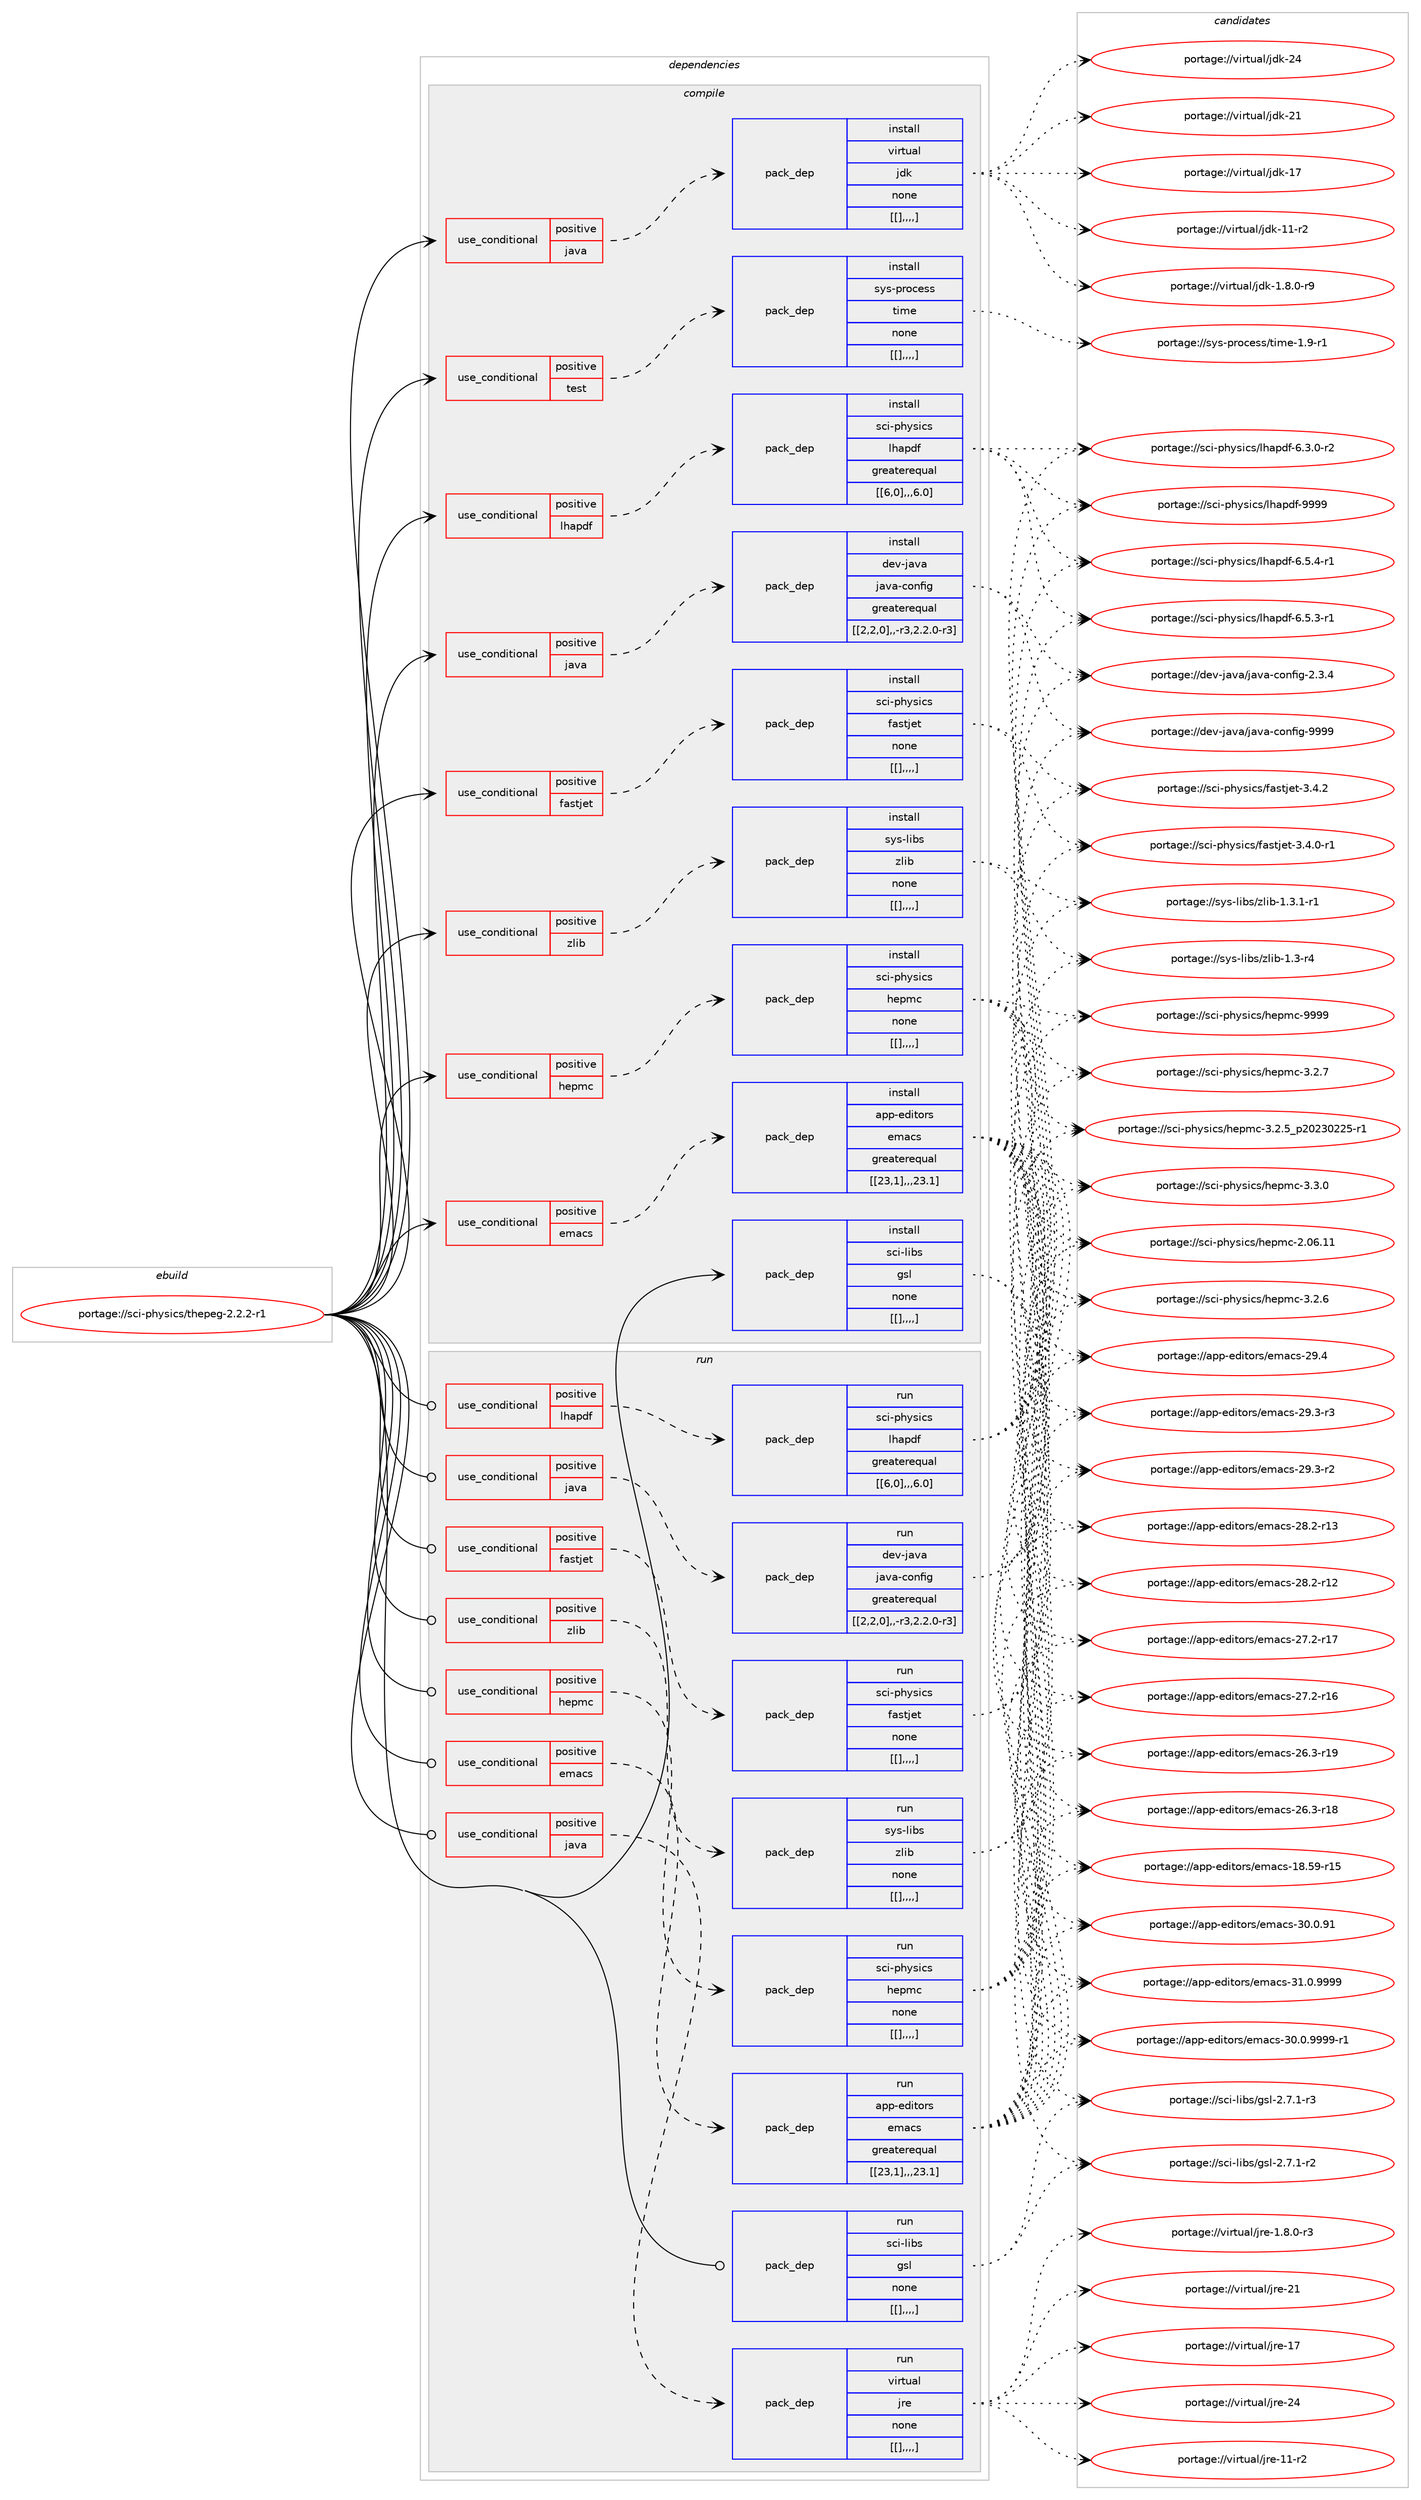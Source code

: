 digraph prolog {

# *************
# Graph options
# *************

newrank=true;
concentrate=true;
compound=true;
graph [rankdir=LR,fontname=Helvetica,fontsize=10,ranksep=1.5];#, ranksep=2.5, nodesep=0.2];
edge  [arrowhead=vee];
node  [fontname=Helvetica,fontsize=10];

# **********
# The ebuild
# **********

subgraph cluster_leftcol {
color=gray;
label=<<i>ebuild</i>>;
id [label="portage://sci-physics/thepeg-2.2.2-r1", color=red, width=4, href="../sci-physics/thepeg-2.2.2-r1.svg"];
}

# ****************
# The dependencies
# ****************

subgraph cluster_midcol {
color=gray;
label=<<i>dependencies</i>>;
subgraph cluster_compile {
fillcolor="#eeeeee";
style=filled;
label=<<i>compile</i>>;
subgraph cond113600 {
dependency428587 [label=<<TABLE BORDER="0" CELLBORDER="1" CELLSPACING="0" CELLPADDING="4"><TR><TD ROWSPAN="3" CELLPADDING="10">use_conditional</TD></TR><TR><TD>positive</TD></TR><TR><TD>emacs</TD></TR></TABLE>>, shape=none, color=red];
subgraph pack311940 {
dependency428588 [label=<<TABLE BORDER="0" CELLBORDER="1" CELLSPACING="0" CELLPADDING="4" WIDTH="220"><TR><TD ROWSPAN="6" CELLPADDING="30">pack_dep</TD></TR><TR><TD WIDTH="110">install</TD></TR><TR><TD>app-editors</TD></TR><TR><TD>emacs</TD></TR><TR><TD>greaterequal</TD></TR><TR><TD>[[23,1],,,23.1]</TD></TR></TABLE>>, shape=none, color=blue];
}
dependency428587:e -> dependency428588:w [weight=20,style="dashed",arrowhead="vee"];
}
id:e -> dependency428587:w [weight=20,style="solid",arrowhead="vee"];
subgraph cond113601 {
dependency428589 [label=<<TABLE BORDER="0" CELLBORDER="1" CELLSPACING="0" CELLPADDING="4"><TR><TD ROWSPAN="3" CELLPADDING="10">use_conditional</TD></TR><TR><TD>positive</TD></TR><TR><TD>fastjet</TD></TR></TABLE>>, shape=none, color=red];
subgraph pack311941 {
dependency428590 [label=<<TABLE BORDER="0" CELLBORDER="1" CELLSPACING="0" CELLPADDING="4" WIDTH="220"><TR><TD ROWSPAN="6" CELLPADDING="30">pack_dep</TD></TR><TR><TD WIDTH="110">install</TD></TR><TR><TD>sci-physics</TD></TR><TR><TD>fastjet</TD></TR><TR><TD>none</TD></TR><TR><TD>[[],,,,]</TD></TR></TABLE>>, shape=none, color=blue];
}
dependency428589:e -> dependency428590:w [weight=20,style="dashed",arrowhead="vee"];
}
id:e -> dependency428589:w [weight=20,style="solid",arrowhead="vee"];
subgraph cond113602 {
dependency428591 [label=<<TABLE BORDER="0" CELLBORDER="1" CELLSPACING="0" CELLPADDING="4"><TR><TD ROWSPAN="3" CELLPADDING="10">use_conditional</TD></TR><TR><TD>positive</TD></TR><TR><TD>hepmc</TD></TR></TABLE>>, shape=none, color=red];
subgraph pack311942 {
dependency428592 [label=<<TABLE BORDER="0" CELLBORDER="1" CELLSPACING="0" CELLPADDING="4" WIDTH="220"><TR><TD ROWSPAN="6" CELLPADDING="30">pack_dep</TD></TR><TR><TD WIDTH="110">install</TD></TR><TR><TD>sci-physics</TD></TR><TR><TD>hepmc</TD></TR><TR><TD>none</TD></TR><TR><TD>[[],,,,]</TD></TR></TABLE>>, shape=none, color=blue];
}
dependency428591:e -> dependency428592:w [weight=20,style="dashed",arrowhead="vee"];
}
id:e -> dependency428591:w [weight=20,style="solid",arrowhead="vee"];
subgraph cond113603 {
dependency428593 [label=<<TABLE BORDER="0" CELLBORDER="1" CELLSPACING="0" CELLPADDING="4"><TR><TD ROWSPAN="3" CELLPADDING="10">use_conditional</TD></TR><TR><TD>positive</TD></TR><TR><TD>java</TD></TR></TABLE>>, shape=none, color=red];
subgraph pack311943 {
dependency428594 [label=<<TABLE BORDER="0" CELLBORDER="1" CELLSPACING="0" CELLPADDING="4" WIDTH="220"><TR><TD ROWSPAN="6" CELLPADDING="30">pack_dep</TD></TR><TR><TD WIDTH="110">install</TD></TR><TR><TD>dev-java</TD></TR><TR><TD>java-config</TD></TR><TR><TD>greaterequal</TD></TR><TR><TD>[[2,2,0],,-r3,2.2.0-r3]</TD></TR></TABLE>>, shape=none, color=blue];
}
dependency428593:e -> dependency428594:w [weight=20,style="dashed",arrowhead="vee"];
}
id:e -> dependency428593:w [weight=20,style="solid",arrowhead="vee"];
subgraph cond113604 {
dependency428595 [label=<<TABLE BORDER="0" CELLBORDER="1" CELLSPACING="0" CELLPADDING="4"><TR><TD ROWSPAN="3" CELLPADDING="10">use_conditional</TD></TR><TR><TD>positive</TD></TR><TR><TD>java</TD></TR></TABLE>>, shape=none, color=red];
subgraph pack311944 {
dependency428596 [label=<<TABLE BORDER="0" CELLBORDER="1" CELLSPACING="0" CELLPADDING="4" WIDTH="220"><TR><TD ROWSPAN="6" CELLPADDING="30">pack_dep</TD></TR><TR><TD WIDTH="110">install</TD></TR><TR><TD>virtual</TD></TR><TR><TD>jdk</TD></TR><TR><TD>none</TD></TR><TR><TD>[[],,,,]</TD></TR></TABLE>>, shape=none, color=blue];
}
dependency428595:e -> dependency428596:w [weight=20,style="dashed",arrowhead="vee"];
}
id:e -> dependency428595:w [weight=20,style="solid",arrowhead="vee"];
subgraph cond113605 {
dependency428597 [label=<<TABLE BORDER="0" CELLBORDER="1" CELLSPACING="0" CELLPADDING="4"><TR><TD ROWSPAN="3" CELLPADDING="10">use_conditional</TD></TR><TR><TD>positive</TD></TR><TR><TD>lhapdf</TD></TR></TABLE>>, shape=none, color=red];
subgraph pack311945 {
dependency428598 [label=<<TABLE BORDER="0" CELLBORDER="1" CELLSPACING="0" CELLPADDING="4" WIDTH="220"><TR><TD ROWSPAN="6" CELLPADDING="30">pack_dep</TD></TR><TR><TD WIDTH="110">install</TD></TR><TR><TD>sci-physics</TD></TR><TR><TD>lhapdf</TD></TR><TR><TD>greaterequal</TD></TR><TR><TD>[[6,0],,,6.0]</TD></TR></TABLE>>, shape=none, color=blue];
}
dependency428597:e -> dependency428598:w [weight=20,style="dashed",arrowhead="vee"];
}
id:e -> dependency428597:w [weight=20,style="solid",arrowhead="vee"];
subgraph cond113606 {
dependency428599 [label=<<TABLE BORDER="0" CELLBORDER="1" CELLSPACING="0" CELLPADDING="4"><TR><TD ROWSPAN="3" CELLPADDING="10">use_conditional</TD></TR><TR><TD>positive</TD></TR><TR><TD>test</TD></TR></TABLE>>, shape=none, color=red];
subgraph pack311946 {
dependency428600 [label=<<TABLE BORDER="0" CELLBORDER="1" CELLSPACING="0" CELLPADDING="4" WIDTH="220"><TR><TD ROWSPAN="6" CELLPADDING="30">pack_dep</TD></TR><TR><TD WIDTH="110">install</TD></TR><TR><TD>sys-process</TD></TR><TR><TD>time</TD></TR><TR><TD>none</TD></TR><TR><TD>[[],,,,]</TD></TR></TABLE>>, shape=none, color=blue];
}
dependency428599:e -> dependency428600:w [weight=20,style="dashed",arrowhead="vee"];
}
id:e -> dependency428599:w [weight=20,style="solid",arrowhead="vee"];
subgraph cond113607 {
dependency428601 [label=<<TABLE BORDER="0" CELLBORDER="1" CELLSPACING="0" CELLPADDING="4"><TR><TD ROWSPAN="3" CELLPADDING="10">use_conditional</TD></TR><TR><TD>positive</TD></TR><TR><TD>zlib</TD></TR></TABLE>>, shape=none, color=red];
subgraph pack311947 {
dependency428602 [label=<<TABLE BORDER="0" CELLBORDER="1" CELLSPACING="0" CELLPADDING="4" WIDTH="220"><TR><TD ROWSPAN="6" CELLPADDING="30">pack_dep</TD></TR><TR><TD WIDTH="110">install</TD></TR><TR><TD>sys-libs</TD></TR><TR><TD>zlib</TD></TR><TR><TD>none</TD></TR><TR><TD>[[],,,,]</TD></TR></TABLE>>, shape=none, color=blue];
}
dependency428601:e -> dependency428602:w [weight=20,style="dashed",arrowhead="vee"];
}
id:e -> dependency428601:w [weight=20,style="solid",arrowhead="vee"];
subgraph pack311948 {
dependency428603 [label=<<TABLE BORDER="0" CELLBORDER="1" CELLSPACING="0" CELLPADDING="4" WIDTH="220"><TR><TD ROWSPAN="6" CELLPADDING="30">pack_dep</TD></TR><TR><TD WIDTH="110">install</TD></TR><TR><TD>sci-libs</TD></TR><TR><TD>gsl</TD></TR><TR><TD>none</TD></TR><TR><TD>[[],,,,]</TD></TR></TABLE>>, shape=none, color=blue];
}
id:e -> dependency428603:w [weight=20,style="solid",arrowhead="vee"];
}
subgraph cluster_compileandrun {
fillcolor="#eeeeee";
style=filled;
label=<<i>compile and run</i>>;
}
subgraph cluster_run {
fillcolor="#eeeeee";
style=filled;
label=<<i>run</i>>;
subgraph cond113608 {
dependency428604 [label=<<TABLE BORDER="0" CELLBORDER="1" CELLSPACING="0" CELLPADDING="4"><TR><TD ROWSPAN="3" CELLPADDING="10">use_conditional</TD></TR><TR><TD>positive</TD></TR><TR><TD>emacs</TD></TR></TABLE>>, shape=none, color=red];
subgraph pack311949 {
dependency428605 [label=<<TABLE BORDER="0" CELLBORDER="1" CELLSPACING="0" CELLPADDING="4" WIDTH="220"><TR><TD ROWSPAN="6" CELLPADDING="30">pack_dep</TD></TR><TR><TD WIDTH="110">run</TD></TR><TR><TD>app-editors</TD></TR><TR><TD>emacs</TD></TR><TR><TD>greaterequal</TD></TR><TR><TD>[[23,1],,,23.1]</TD></TR></TABLE>>, shape=none, color=blue];
}
dependency428604:e -> dependency428605:w [weight=20,style="dashed",arrowhead="vee"];
}
id:e -> dependency428604:w [weight=20,style="solid",arrowhead="odot"];
subgraph cond113609 {
dependency428606 [label=<<TABLE BORDER="0" CELLBORDER="1" CELLSPACING="0" CELLPADDING="4"><TR><TD ROWSPAN="3" CELLPADDING="10">use_conditional</TD></TR><TR><TD>positive</TD></TR><TR><TD>fastjet</TD></TR></TABLE>>, shape=none, color=red];
subgraph pack311950 {
dependency428607 [label=<<TABLE BORDER="0" CELLBORDER="1" CELLSPACING="0" CELLPADDING="4" WIDTH="220"><TR><TD ROWSPAN="6" CELLPADDING="30">pack_dep</TD></TR><TR><TD WIDTH="110">run</TD></TR><TR><TD>sci-physics</TD></TR><TR><TD>fastjet</TD></TR><TR><TD>none</TD></TR><TR><TD>[[],,,,]</TD></TR></TABLE>>, shape=none, color=blue];
}
dependency428606:e -> dependency428607:w [weight=20,style="dashed",arrowhead="vee"];
}
id:e -> dependency428606:w [weight=20,style="solid",arrowhead="odot"];
subgraph cond113610 {
dependency428608 [label=<<TABLE BORDER="0" CELLBORDER="1" CELLSPACING="0" CELLPADDING="4"><TR><TD ROWSPAN="3" CELLPADDING="10">use_conditional</TD></TR><TR><TD>positive</TD></TR><TR><TD>hepmc</TD></TR></TABLE>>, shape=none, color=red];
subgraph pack311951 {
dependency428609 [label=<<TABLE BORDER="0" CELLBORDER="1" CELLSPACING="0" CELLPADDING="4" WIDTH="220"><TR><TD ROWSPAN="6" CELLPADDING="30">pack_dep</TD></TR><TR><TD WIDTH="110">run</TD></TR><TR><TD>sci-physics</TD></TR><TR><TD>hepmc</TD></TR><TR><TD>none</TD></TR><TR><TD>[[],,,,]</TD></TR></TABLE>>, shape=none, color=blue];
}
dependency428608:e -> dependency428609:w [weight=20,style="dashed",arrowhead="vee"];
}
id:e -> dependency428608:w [weight=20,style="solid",arrowhead="odot"];
subgraph cond113611 {
dependency428610 [label=<<TABLE BORDER="0" CELLBORDER="1" CELLSPACING="0" CELLPADDING="4"><TR><TD ROWSPAN="3" CELLPADDING="10">use_conditional</TD></TR><TR><TD>positive</TD></TR><TR><TD>java</TD></TR></TABLE>>, shape=none, color=red];
subgraph pack311952 {
dependency428611 [label=<<TABLE BORDER="0" CELLBORDER="1" CELLSPACING="0" CELLPADDING="4" WIDTH="220"><TR><TD ROWSPAN="6" CELLPADDING="30">pack_dep</TD></TR><TR><TD WIDTH="110">run</TD></TR><TR><TD>dev-java</TD></TR><TR><TD>java-config</TD></TR><TR><TD>greaterequal</TD></TR><TR><TD>[[2,2,0],,-r3,2.2.0-r3]</TD></TR></TABLE>>, shape=none, color=blue];
}
dependency428610:e -> dependency428611:w [weight=20,style="dashed",arrowhead="vee"];
}
id:e -> dependency428610:w [weight=20,style="solid",arrowhead="odot"];
subgraph cond113612 {
dependency428612 [label=<<TABLE BORDER="0" CELLBORDER="1" CELLSPACING="0" CELLPADDING="4"><TR><TD ROWSPAN="3" CELLPADDING="10">use_conditional</TD></TR><TR><TD>positive</TD></TR><TR><TD>java</TD></TR></TABLE>>, shape=none, color=red];
subgraph pack311953 {
dependency428613 [label=<<TABLE BORDER="0" CELLBORDER="1" CELLSPACING="0" CELLPADDING="4" WIDTH="220"><TR><TD ROWSPAN="6" CELLPADDING="30">pack_dep</TD></TR><TR><TD WIDTH="110">run</TD></TR><TR><TD>virtual</TD></TR><TR><TD>jre</TD></TR><TR><TD>none</TD></TR><TR><TD>[[],,,,]</TD></TR></TABLE>>, shape=none, color=blue];
}
dependency428612:e -> dependency428613:w [weight=20,style="dashed",arrowhead="vee"];
}
id:e -> dependency428612:w [weight=20,style="solid",arrowhead="odot"];
subgraph cond113613 {
dependency428614 [label=<<TABLE BORDER="0" CELLBORDER="1" CELLSPACING="0" CELLPADDING="4"><TR><TD ROWSPAN="3" CELLPADDING="10">use_conditional</TD></TR><TR><TD>positive</TD></TR><TR><TD>lhapdf</TD></TR></TABLE>>, shape=none, color=red];
subgraph pack311954 {
dependency428615 [label=<<TABLE BORDER="0" CELLBORDER="1" CELLSPACING="0" CELLPADDING="4" WIDTH="220"><TR><TD ROWSPAN="6" CELLPADDING="30">pack_dep</TD></TR><TR><TD WIDTH="110">run</TD></TR><TR><TD>sci-physics</TD></TR><TR><TD>lhapdf</TD></TR><TR><TD>greaterequal</TD></TR><TR><TD>[[6,0],,,6.0]</TD></TR></TABLE>>, shape=none, color=blue];
}
dependency428614:e -> dependency428615:w [weight=20,style="dashed",arrowhead="vee"];
}
id:e -> dependency428614:w [weight=20,style="solid",arrowhead="odot"];
subgraph cond113614 {
dependency428616 [label=<<TABLE BORDER="0" CELLBORDER="1" CELLSPACING="0" CELLPADDING="4"><TR><TD ROWSPAN="3" CELLPADDING="10">use_conditional</TD></TR><TR><TD>positive</TD></TR><TR><TD>zlib</TD></TR></TABLE>>, shape=none, color=red];
subgraph pack311955 {
dependency428617 [label=<<TABLE BORDER="0" CELLBORDER="1" CELLSPACING="0" CELLPADDING="4" WIDTH="220"><TR><TD ROWSPAN="6" CELLPADDING="30">pack_dep</TD></TR><TR><TD WIDTH="110">run</TD></TR><TR><TD>sys-libs</TD></TR><TR><TD>zlib</TD></TR><TR><TD>none</TD></TR><TR><TD>[[],,,,]</TD></TR></TABLE>>, shape=none, color=blue];
}
dependency428616:e -> dependency428617:w [weight=20,style="dashed",arrowhead="vee"];
}
id:e -> dependency428616:w [weight=20,style="solid",arrowhead="odot"];
subgraph pack311956 {
dependency428618 [label=<<TABLE BORDER="0" CELLBORDER="1" CELLSPACING="0" CELLPADDING="4" WIDTH="220"><TR><TD ROWSPAN="6" CELLPADDING="30">pack_dep</TD></TR><TR><TD WIDTH="110">run</TD></TR><TR><TD>sci-libs</TD></TR><TR><TD>gsl</TD></TR><TR><TD>none</TD></TR><TR><TD>[[],,,,]</TD></TR></TABLE>>, shape=none, color=blue];
}
id:e -> dependency428618:w [weight=20,style="solid",arrowhead="odot"];
}
}

# **************
# The candidates
# **************

subgraph cluster_choices {
rank=same;
color=gray;
label=<<i>candidates</i>>;

subgraph choice311940 {
color=black;
nodesep=1;
choice971121124510110010511611111411547101109979911545514946484657575757 [label="portage://app-editors/emacs-31.0.9999", color=red, width=4,href="../app-editors/emacs-31.0.9999.svg"];
choice9711211245101100105116111114115471011099799115455148464846575757574511449 [label="portage://app-editors/emacs-30.0.9999-r1", color=red, width=4,href="../app-editors/emacs-30.0.9999-r1.svg"];
choice97112112451011001051161111141154710110997991154551484648465749 [label="portage://app-editors/emacs-30.0.91", color=red, width=4,href="../app-editors/emacs-30.0.91.svg"];
choice97112112451011001051161111141154710110997991154550574652 [label="portage://app-editors/emacs-29.4", color=red, width=4,href="../app-editors/emacs-29.4.svg"];
choice971121124510110010511611111411547101109979911545505746514511451 [label="portage://app-editors/emacs-29.3-r3", color=red, width=4,href="../app-editors/emacs-29.3-r3.svg"];
choice971121124510110010511611111411547101109979911545505746514511450 [label="portage://app-editors/emacs-29.3-r2", color=red, width=4,href="../app-editors/emacs-29.3-r2.svg"];
choice97112112451011001051161111141154710110997991154550564650451144951 [label="portage://app-editors/emacs-28.2-r13", color=red, width=4,href="../app-editors/emacs-28.2-r13.svg"];
choice97112112451011001051161111141154710110997991154550564650451144950 [label="portage://app-editors/emacs-28.2-r12", color=red, width=4,href="../app-editors/emacs-28.2-r12.svg"];
choice97112112451011001051161111141154710110997991154550554650451144955 [label="portage://app-editors/emacs-27.2-r17", color=red, width=4,href="../app-editors/emacs-27.2-r17.svg"];
choice97112112451011001051161111141154710110997991154550554650451144954 [label="portage://app-editors/emacs-27.2-r16", color=red, width=4,href="../app-editors/emacs-27.2-r16.svg"];
choice97112112451011001051161111141154710110997991154550544651451144957 [label="portage://app-editors/emacs-26.3-r19", color=red, width=4,href="../app-editors/emacs-26.3-r19.svg"];
choice97112112451011001051161111141154710110997991154550544651451144956 [label="portage://app-editors/emacs-26.3-r18", color=red, width=4,href="../app-editors/emacs-26.3-r18.svg"];
choice9711211245101100105116111114115471011099799115454956465357451144953 [label="portage://app-editors/emacs-18.59-r15", color=red, width=4,href="../app-editors/emacs-18.59-r15.svg"];
dependency428588:e -> choice971121124510110010511611111411547101109979911545514946484657575757:w [style=dotted,weight="100"];
dependency428588:e -> choice9711211245101100105116111114115471011099799115455148464846575757574511449:w [style=dotted,weight="100"];
dependency428588:e -> choice97112112451011001051161111141154710110997991154551484648465749:w [style=dotted,weight="100"];
dependency428588:e -> choice97112112451011001051161111141154710110997991154550574652:w [style=dotted,weight="100"];
dependency428588:e -> choice971121124510110010511611111411547101109979911545505746514511451:w [style=dotted,weight="100"];
dependency428588:e -> choice971121124510110010511611111411547101109979911545505746514511450:w [style=dotted,weight="100"];
dependency428588:e -> choice97112112451011001051161111141154710110997991154550564650451144951:w [style=dotted,weight="100"];
dependency428588:e -> choice97112112451011001051161111141154710110997991154550564650451144950:w [style=dotted,weight="100"];
dependency428588:e -> choice97112112451011001051161111141154710110997991154550554650451144955:w [style=dotted,weight="100"];
dependency428588:e -> choice97112112451011001051161111141154710110997991154550554650451144954:w [style=dotted,weight="100"];
dependency428588:e -> choice97112112451011001051161111141154710110997991154550544651451144957:w [style=dotted,weight="100"];
dependency428588:e -> choice97112112451011001051161111141154710110997991154550544651451144956:w [style=dotted,weight="100"];
dependency428588:e -> choice9711211245101100105116111114115471011099799115454956465357451144953:w [style=dotted,weight="100"];
}
subgraph choice311941 {
color=black;
nodesep=1;
choice1159910545112104121115105991154710297115116106101116455146524650 [label="portage://sci-physics/fastjet-3.4.2", color=red, width=4,href="../sci-physics/fastjet-3.4.2.svg"];
choice11599105451121041211151059911547102971151161061011164551465246484511449 [label="portage://sci-physics/fastjet-3.4.0-r1", color=red, width=4,href="../sci-physics/fastjet-3.4.0-r1.svg"];
dependency428590:e -> choice1159910545112104121115105991154710297115116106101116455146524650:w [style=dotted,weight="100"];
dependency428590:e -> choice11599105451121041211151059911547102971151161061011164551465246484511449:w [style=dotted,weight="100"];
}
subgraph choice311942 {
color=black;
nodesep=1;
choice11599105451121041211151059911547104101112109994557575757 [label="portage://sci-physics/hepmc-9999", color=red, width=4,href="../sci-physics/hepmc-9999.svg"];
choice1159910545112104121115105991154710410111210999455146514648 [label="portage://sci-physics/hepmc-3.3.0", color=red, width=4,href="../sci-physics/hepmc-3.3.0.svg"];
choice1159910545112104121115105991154710410111210999455146504655 [label="portage://sci-physics/hepmc-3.2.7", color=red, width=4,href="../sci-physics/hepmc-3.2.7.svg"];
choice1159910545112104121115105991154710410111210999455146504654 [label="portage://sci-physics/hepmc-3.2.6", color=red, width=4,href="../sci-physics/hepmc-3.2.6.svg"];
choice11599105451121041211151059911547104101112109994551465046539511250485051485050534511449 [label="portage://sci-physics/hepmc-3.2.5_p20230225-r1", color=red, width=4,href="../sci-physics/hepmc-3.2.5_p20230225-r1.svg"];
choice11599105451121041211151059911547104101112109994550464854464949 [label="portage://sci-physics/hepmc-2.06.11", color=red, width=4,href="../sci-physics/hepmc-2.06.11.svg"];
dependency428592:e -> choice11599105451121041211151059911547104101112109994557575757:w [style=dotted,weight="100"];
dependency428592:e -> choice1159910545112104121115105991154710410111210999455146514648:w [style=dotted,weight="100"];
dependency428592:e -> choice1159910545112104121115105991154710410111210999455146504655:w [style=dotted,weight="100"];
dependency428592:e -> choice1159910545112104121115105991154710410111210999455146504654:w [style=dotted,weight="100"];
dependency428592:e -> choice11599105451121041211151059911547104101112109994551465046539511250485051485050534511449:w [style=dotted,weight="100"];
dependency428592:e -> choice11599105451121041211151059911547104101112109994550464854464949:w [style=dotted,weight="100"];
}
subgraph choice311943 {
color=black;
nodesep=1;
choice10010111845106971189747106971189745991111101021051034557575757 [label="portage://dev-java/java-config-9999", color=red, width=4,href="../dev-java/java-config-9999.svg"];
choice1001011184510697118974710697118974599111110102105103455046514652 [label="portage://dev-java/java-config-2.3.4", color=red, width=4,href="../dev-java/java-config-2.3.4.svg"];
dependency428594:e -> choice10010111845106971189747106971189745991111101021051034557575757:w [style=dotted,weight="100"];
dependency428594:e -> choice1001011184510697118974710697118974599111110102105103455046514652:w [style=dotted,weight="100"];
}
subgraph choice311944 {
color=black;
nodesep=1;
choice1181051141161179710847106100107455052 [label="portage://virtual/jdk-24", color=red, width=4,href="../virtual/jdk-24.svg"];
choice1181051141161179710847106100107455049 [label="portage://virtual/jdk-21", color=red, width=4,href="../virtual/jdk-21.svg"];
choice1181051141161179710847106100107454955 [label="portage://virtual/jdk-17", color=red, width=4,href="../virtual/jdk-17.svg"];
choice11810511411611797108471061001074549494511450 [label="portage://virtual/jdk-11-r2", color=red, width=4,href="../virtual/jdk-11-r2.svg"];
choice11810511411611797108471061001074549465646484511457 [label="portage://virtual/jdk-1.8.0-r9", color=red, width=4,href="../virtual/jdk-1.8.0-r9.svg"];
dependency428596:e -> choice1181051141161179710847106100107455052:w [style=dotted,weight="100"];
dependency428596:e -> choice1181051141161179710847106100107455049:w [style=dotted,weight="100"];
dependency428596:e -> choice1181051141161179710847106100107454955:w [style=dotted,weight="100"];
dependency428596:e -> choice11810511411611797108471061001074549494511450:w [style=dotted,weight="100"];
dependency428596:e -> choice11810511411611797108471061001074549465646484511457:w [style=dotted,weight="100"];
}
subgraph choice311945 {
color=black;
nodesep=1;
choice11599105451121041211151059911547108104971121001024557575757 [label="portage://sci-physics/lhapdf-9999", color=red, width=4,href="../sci-physics/lhapdf-9999.svg"];
choice11599105451121041211151059911547108104971121001024554465346524511449 [label="portage://sci-physics/lhapdf-6.5.4-r1", color=red, width=4,href="../sci-physics/lhapdf-6.5.4-r1.svg"];
choice11599105451121041211151059911547108104971121001024554465346514511449 [label="portage://sci-physics/lhapdf-6.5.3-r1", color=red, width=4,href="../sci-physics/lhapdf-6.5.3-r1.svg"];
choice11599105451121041211151059911547108104971121001024554465146484511450 [label="portage://sci-physics/lhapdf-6.3.0-r2", color=red, width=4,href="../sci-physics/lhapdf-6.3.0-r2.svg"];
dependency428598:e -> choice11599105451121041211151059911547108104971121001024557575757:w [style=dotted,weight="100"];
dependency428598:e -> choice11599105451121041211151059911547108104971121001024554465346524511449:w [style=dotted,weight="100"];
dependency428598:e -> choice11599105451121041211151059911547108104971121001024554465346514511449:w [style=dotted,weight="100"];
dependency428598:e -> choice11599105451121041211151059911547108104971121001024554465146484511450:w [style=dotted,weight="100"];
}
subgraph choice311946 {
color=black;
nodesep=1;
choice115121115451121141119910111511547116105109101454946574511449 [label="portage://sys-process/time-1.9-r1", color=red, width=4,href="../sys-process/time-1.9-r1.svg"];
dependency428600:e -> choice115121115451121141119910111511547116105109101454946574511449:w [style=dotted,weight="100"];
}
subgraph choice311947 {
color=black;
nodesep=1;
choice115121115451081059811547122108105984549465146494511449 [label="portage://sys-libs/zlib-1.3.1-r1", color=red, width=4,href="../sys-libs/zlib-1.3.1-r1.svg"];
choice11512111545108105981154712210810598454946514511452 [label="portage://sys-libs/zlib-1.3-r4", color=red, width=4,href="../sys-libs/zlib-1.3-r4.svg"];
dependency428602:e -> choice115121115451081059811547122108105984549465146494511449:w [style=dotted,weight="100"];
dependency428602:e -> choice11512111545108105981154712210810598454946514511452:w [style=dotted,weight="100"];
}
subgraph choice311948 {
color=black;
nodesep=1;
choice115991054510810598115471031151084550465546494511451 [label="portage://sci-libs/gsl-2.7.1-r3", color=red, width=4,href="../sci-libs/gsl-2.7.1-r3.svg"];
choice115991054510810598115471031151084550465546494511450 [label="portage://sci-libs/gsl-2.7.1-r2", color=red, width=4,href="../sci-libs/gsl-2.7.1-r2.svg"];
dependency428603:e -> choice115991054510810598115471031151084550465546494511451:w [style=dotted,weight="100"];
dependency428603:e -> choice115991054510810598115471031151084550465546494511450:w [style=dotted,weight="100"];
}
subgraph choice311949 {
color=black;
nodesep=1;
choice971121124510110010511611111411547101109979911545514946484657575757 [label="portage://app-editors/emacs-31.0.9999", color=red, width=4,href="../app-editors/emacs-31.0.9999.svg"];
choice9711211245101100105116111114115471011099799115455148464846575757574511449 [label="portage://app-editors/emacs-30.0.9999-r1", color=red, width=4,href="../app-editors/emacs-30.0.9999-r1.svg"];
choice97112112451011001051161111141154710110997991154551484648465749 [label="portage://app-editors/emacs-30.0.91", color=red, width=4,href="../app-editors/emacs-30.0.91.svg"];
choice97112112451011001051161111141154710110997991154550574652 [label="portage://app-editors/emacs-29.4", color=red, width=4,href="../app-editors/emacs-29.4.svg"];
choice971121124510110010511611111411547101109979911545505746514511451 [label="portage://app-editors/emacs-29.3-r3", color=red, width=4,href="../app-editors/emacs-29.3-r3.svg"];
choice971121124510110010511611111411547101109979911545505746514511450 [label="portage://app-editors/emacs-29.3-r2", color=red, width=4,href="../app-editors/emacs-29.3-r2.svg"];
choice97112112451011001051161111141154710110997991154550564650451144951 [label="portage://app-editors/emacs-28.2-r13", color=red, width=4,href="../app-editors/emacs-28.2-r13.svg"];
choice97112112451011001051161111141154710110997991154550564650451144950 [label="portage://app-editors/emacs-28.2-r12", color=red, width=4,href="../app-editors/emacs-28.2-r12.svg"];
choice97112112451011001051161111141154710110997991154550554650451144955 [label="portage://app-editors/emacs-27.2-r17", color=red, width=4,href="../app-editors/emacs-27.2-r17.svg"];
choice97112112451011001051161111141154710110997991154550554650451144954 [label="portage://app-editors/emacs-27.2-r16", color=red, width=4,href="../app-editors/emacs-27.2-r16.svg"];
choice97112112451011001051161111141154710110997991154550544651451144957 [label="portage://app-editors/emacs-26.3-r19", color=red, width=4,href="../app-editors/emacs-26.3-r19.svg"];
choice97112112451011001051161111141154710110997991154550544651451144956 [label="portage://app-editors/emacs-26.3-r18", color=red, width=4,href="../app-editors/emacs-26.3-r18.svg"];
choice9711211245101100105116111114115471011099799115454956465357451144953 [label="portage://app-editors/emacs-18.59-r15", color=red, width=4,href="../app-editors/emacs-18.59-r15.svg"];
dependency428605:e -> choice971121124510110010511611111411547101109979911545514946484657575757:w [style=dotted,weight="100"];
dependency428605:e -> choice9711211245101100105116111114115471011099799115455148464846575757574511449:w [style=dotted,weight="100"];
dependency428605:e -> choice97112112451011001051161111141154710110997991154551484648465749:w [style=dotted,weight="100"];
dependency428605:e -> choice97112112451011001051161111141154710110997991154550574652:w [style=dotted,weight="100"];
dependency428605:e -> choice971121124510110010511611111411547101109979911545505746514511451:w [style=dotted,weight="100"];
dependency428605:e -> choice971121124510110010511611111411547101109979911545505746514511450:w [style=dotted,weight="100"];
dependency428605:e -> choice97112112451011001051161111141154710110997991154550564650451144951:w [style=dotted,weight="100"];
dependency428605:e -> choice97112112451011001051161111141154710110997991154550564650451144950:w [style=dotted,weight="100"];
dependency428605:e -> choice97112112451011001051161111141154710110997991154550554650451144955:w [style=dotted,weight="100"];
dependency428605:e -> choice97112112451011001051161111141154710110997991154550554650451144954:w [style=dotted,weight="100"];
dependency428605:e -> choice97112112451011001051161111141154710110997991154550544651451144957:w [style=dotted,weight="100"];
dependency428605:e -> choice97112112451011001051161111141154710110997991154550544651451144956:w [style=dotted,weight="100"];
dependency428605:e -> choice9711211245101100105116111114115471011099799115454956465357451144953:w [style=dotted,weight="100"];
}
subgraph choice311950 {
color=black;
nodesep=1;
choice1159910545112104121115105991154710297115116106101116455146524650 [label="portage://sci-physics/fastjet-3.4.2", color=red, width=4,href="../sci-physics/fastjet-3.4.2.svg"];
choice11599105451121041211151059911547102971151161061011164551465246484511449 [label="portage://sci-physics/fastjet-3.4.0-r1", color=red, width=4,href="../sci-physics/fastjet-3.4.0-r1.svg"];
dependency428607:e -> choice1159910545112104121115105991154710297115116106101116455146524650:w [style=dotted,weight="100"];
dependency428607:e -> choice11599105451121041211151059911547102971151161061011164551465246484511449:w [style=dotted,weight="100"];
}
subgraph choice311951 {
color=black;
nodesep=1;
choice11599105451121041211151059911547104101112109994557575757 [label="portage://sci-physics/hepmc-9999", color=red, width=4,href="../sci-physics/hepmc-9999.svg"];
choice1159910545112104121115105991154710410111210999455146514648 [label="portage://sci-physics/hepmc-3.3.0", color=red, width=4,href="../sci-physics/hepmc-3.3.0.svg"];
choice1159910545112104121115105991154710410111210999455146504655 [label="portage://sci-physics/hepmc-3.2.7", color=red, width=4,href="../sci-physics/hepmc-3.2.7.svg"];
choice1159910545112104121115105991154710410111210999455146504654 [label="portage://sci-physics/hepmc-3.2.6", color=red, width=4,href="../sci-physics/hepmc-3.2.6.svg"];
choice11599105451121041211151059911547104101112109994551465046539511250485051485050534511449 [label="portage://sci-physics/hepmc-3.2.5_p20230225-r1", color=red, width=4,href="../sci-physics/hepmc-3.2.5_p20230225-r1.svg"];
choice11599105451121041211151059911547104101112109994550464854464949 [label="portage://sci-physics/hepmc-2.06.11", color=red, width=4,href="../sci-physics/hepmc-2.06.11.svg"];
dependency428609:e -> choice11599105451121041211151059911547104101112109994557575757:w [style=dotted,weight="100"];
dependency428609:e -> choice1159910545112104121115105991154710410111210999455146514648:w [style=dotted,weight="100"];
dependency428609:e -> choice1159910545112104121115105991154710410111210999455146504655:w [style=dotted,weight="100"];
dependency428609:e -> choice1159910545112104121115105991154710410111210999455146504654:w [style=dotted,weight="100"];
dependency428609:e -> choice11599105451121041211151059911547104101112109994551465046539511250485051485050534511449:w [style=dotted,weight="100"];
dependency428609:e -> choice11599105451121041211151059911547104101112109994550464854464949:w [style=dotted,weight="100"];
}
subgraph choice311952 {
color=black;
nodesep=1;
choice10010111845106971189747106971189745991111101021051034557575757 [label="portage://dev-java/java-config-9999", color=red, width=4,href="../dev-java/java-config-9999.svg"];
choice1001011184510697118974710697118974599111110102105103455046514652 [label="portage://dev-java/java-config-2.3.4", color=red, width=4,href="../dev-java/java-config-2.3.4.svg"];
dependency428611:e -> choice10010111845106971189747106971189745991111101021051034557575757:w [style=dotted,weight="100"];
dependency428611:e -> choice1001011184510697118974710697118974599111110102105103455046514652:w [style=dotted,weight="100"];
}
subgraph choice311953 {
color=black;
nodesep=1;
choice1181051141161179710847106114101455052 [label="portage://virtual/jre-24", color=red, width=4,href="../virtual/jre-24.svg"];
choice1181051141161179710847106114101455049 [label="portage://virtual/jre-21", color=red, width=4,href="../virtual/jre-21.svg"];
choice1181051141161179710847106114101454955 [label="portage://virtual/jre-17", color=red, width=4,href="../virtual/jre-17.svg"];
choice11810511411611797108471061141014549494511450 [label="portage://virtual/jre-11-r2", color=red, width=4,href="../virtual/jre-11-r2.svg"];
choice11810511411611797108471061141014549465646484511451 [label="portage://virtual/jre-1.8.0-r3", color=red, width=4,href="../virtual/jre-1.8.0-r3.svg"];
dependency428613:e -> choice1181051141161179710847106114101455052:w [style=dotted,weight="100"];
dependency428613:e -> choice1181051141161179710847106114101455049:w [style=dotted,weight="100"];
dependency428613:e -> choice1181051141161179710847106114101454955:w [style=dotted,weight="100"];
dependency428613:e -> choice11810511411611797108471061141014549494511450:w [style=dotted,weight="100"];
dependency428613:e -> choice11810511411611797108471061141014549465646484511451:w [style=dotted,weight="100"];
}
subgraph choice311954 {
color=black;
nodesep=1;
choice11599105451121041211151059911547108104971121001024557575757 [label="portage://sci-physics/lhapdf-9999", color=red, width=4,href="../sci-physics/lhapdf-9999.svg"];
choice11599105451121041211151059911547108104971121001024554465346524511449 [label="portage://sci-physics/lhapdf-6.5.4-r1", color=red, width=4,href="../sci-physics/lhapdf-6.5.4-r1.svg"];
choice11599105451121041211151059911547108104971121001024554465346514511449 [label="portage://sci-physics/lhapdf-6.5.3-r1", color=red, width=4,href="../sci-physics/lhapdf-6.5.3-r1.svg"];
choice11599105451121041211151059911547108104971121001024554465146484511450 [label="portage://sci-physics/lhapdf-6.3.0-r2", color=red, width=4,href="../sci-physics/lhapdf-6.3.0-r2.svg"];
dependency428615:e -> choice11599105451121041211151059911547108104971121001024557575757:w [style=dotted,weight="100"];
dependency428615:e -> choice11599105451121041211151059911547108104971121001024554465346524511449:w [style=dotted,weight="100"];
dependency428615:e -> choice11599105451121041211151059911547108104971121001024554465346514511449:w [style=dotted,weight="100"];
dependency428615:e -> choice11599105451121041211151059911547108104971121001024554465146484511450:w [style=dotted,weight="100"];
}
subgraph choice311955 {
color=black;
nodesep=1;
choice115121115451081059811547122108105984549465146494511449 [label="portage://sys-libs/zlib-1.3.1-r1", color=red, width=4,href="../sys-libs/zlib-1.3.1-r1.svg"];
choice11512111545108105981154712210810598454946514511452 [label="portage://sys-libs/zlib-1.3-r4", color=red, width=4,href="../sys-libs/zlib-1.3-r4.svg"];
dependency428617:e -> choice115121115451081059811547122108105984549465146494511449:w [style=dotted,weight="100"];
dependency428617:e -> choice11512111545108105981154712210810598454946514511452:w [style=dotted,weight="100"];
}
subgraph choice311956 {
color=black;
nodesep=1;
choice115991054510810598115471031151084550465546494511451 [label="portage://sci-libs/gsl-2.7.1-r3", color=red, width=4,href="../sci-libs/gsl-2.7.1-r3.svg"];
choice115991054510810598115471031151084550465546494511450 [label="portage://sci-libs/gsl-2.7.1-r2", color=red, width=4,href="../sci-libs/gsl-2.7.1-r2.svg"];
dependency428618:e -> choice115991054510810598115471031151084550465546494511451:w [style=dotted,weight="100"];
dependency428618:e -> choice115991054510810598115471031151084550465546494511450:w [style=dotted,weight="100"];
}
}

}
